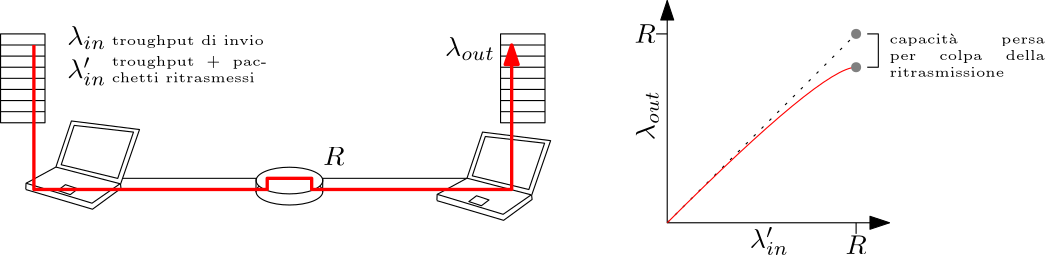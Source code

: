 <?xml version="1.0"?>
<!DOCTYPE ipe SYSTEM "ipe.dtd">
<ipe version="70218" creator="Ipe 7.2.28">
<info created="D:20240413101524" modified="D:20240413102525"/>
<ipestyle name="basic">
<symbol name="arrow/arc(spx)">
<path stroke="sym-stroke" fill="sym-stroke" pen="sym-pen">
0 0 m
-1 0.333 l
-1 -0.333 l
h
</path>
</symbol>
<symbol name="arrow/farc(spx)">
<path stroke="sym-stroke" fill="white" pen="sym-pen">
0 0 m
-1 0.333 l
-1 -0.333 l
h
</path>
</symbol>
<symbol name="arrow/ptarc(spx)">
<path stroke="sym-stroke" fill="sym-stroke" pen="sym-pen">
0 0 m
-1 0.333 l
-0.8 0 l
-1 -0.333 l
h
</path>
</symbol>
<symbol name="arrow/fptarc(spx)">
<path stroke="sym-stroke" fill="white" pen="sym-pen">
0 0 m
-1 0.333 l
-0.8 0 l
-1 -0.333 l
h
</path>
</symbol>
<symbol name="mark/circle(sx)" transformations="translations">
<path fill="sym-stroke">
0.6 0 0 0.6 0 0 e
0.4 0 0 0.4 0 0 e
</path>
</symbol>
<symbol name="mark/disk(sx)" transformations="translations">
<path fill="sym-stroke">
0.6 0 0 0.6 0 0 e
</path>
</symbol>
<symbol name="mark/fdisk(sfx)" transformations="translations">
<group>
<path fill="sym-fill">
0.5 0 0 0.5 0 0 e
</path>
<path fill="sym-stroke" fillrule="eofill">
0.6 0 0 0.6 0 0 e
0.4 0 0 0.4 0 0 e
</path>
</group>
</symbol>
<symbol name="mark/box(sx)" transformations="translations">
<path fill="sym-stroke" fillrule="eofill">
-0.6 -0.6 m
0.6 -0.6 l
0.6 0.6 l
-0.6 0.6 l
h
-0.4 -0.4 m
0.4 -0.4 l
0.4 0.4 l
-0.4 0.4 l
h
</path>
</symbol>
<symbol name="mark/square(sx)" transformations="translations">
<path fill="sym-stroke">
-0.6 -0.6 m
0.6 -0.6 l
0.6 0.6 l
-0.6 0.6 l
h
</path>
</symbol>
<symbol name="mark/fsquare(sfx)" transformations="translations">
<group>
<path fill="sym-fill">
-0.5 -0.5 m
0.5 -0.5 l
0.5 0.5 l
-0.5 0.5 l
h
</path>
<path fill="sym-stroke" fillrule="eofill">
-0.6 -0.6 m
0.6 -0.6 l
0.6 0.6 l
-0.6 0.6 l
h
-0.4 -0.4 m
0.4 -0.4 l
0.4 0.4 l
-0.4 0.4 l
h
</path>
</group>
</symbol>
<symbol name="mark/cross(sx)" transformations="translations">
<group>
<path fill="sym-stroke">
-0.43 -0.57 m
0.57 0.43 l
0.43 0.57 l
-0.57 -0.43 l
h
</path>
<path fill="sym-stroke">
-0.43 0.57 m
0.57 -0.43 l
0.43 -0.57 l
-0.57 0.43 l
h
</path>
</group>
</symbol>
<symbol name="arrow/fnormal(spx)">
<path stroke="sym-stroke" fill="white" pen="sym-pen">
0 0 m
-1 0.333 l
-1 -0.333 l
h
</path>
</symbol>
<symbol name="arrow/pointed(spx)">
<path stroke="sym-stroke" fill="sym-stroke" pen="sym-pen">
0 0 m
-1 0.333 l
-0.8 0 l
-1 -0.333 l
h
</path>
</symbol>
<symbol name="arrow/fpointed(spx)">
<path stroke="sym-stroke" fill="white" pen="sym-pen">
0 0 m
-1 0.333 l
-0.8 0 l
-1 -0.333 l
h
</path>
</symbol>
<symbol name="arrow/linear(spx)">
<path stroke="sym-stroke" pen="sym-pen">
-1 0.333 m
0 0 l
-1 -0.333 l
</path>
</symbol>
<symbol name="arrow/fdouble(spx)">
<path stroke="sym-stroke" fill="white" pen="sym-pen">
0 0 m
-1 0.333 l
-1 -0.333 l
h
-1 0 m
-2 0.333 l
-2 -0.333 l
h
</path>
</symbol>
<symbol name="arrow/double(spx)">
<path stroke="sym-stroke" fill="sym-stroke" pen="sym-pen">
0 0 m
-1 0.333 l
-1 -0.333 l
h
-1 0 m
-2 0.333 l
-2 -0.333 l
h
</path>
</symbol>
<symbol name="arrow/mid-normal(spx)">
<path stroke="sym-stroke" fill="sym-stroke" pen="sym-pen">
0.5 0 m
-0.5 0.333 l
-0.5 -0.333 l
h
</path>
</symbol>
<symbol name="arrow/mid-fnormal(spx)">
<path stroke="sym-stroke" fill="white" pen="sym-pen">
0.5 0 m
-0.5 0.333 l
-0.5 -0.333 l
h
</path>
</symbol>
<symbol name="arrow/mid-pointed(spx)">
<path stroke="sym-stroke" fill="sym-stroke" pen="sym-pen">
0.5 0 m
-0.5 0.333 l
-0.3 0 l
-0.5 -0.333 l
h
</path>
</symbol>
<symbol name="arrow/mid-fpointed(spx)">
<path stroke="sym-stroke" fill="white" pen="sym-pen">
0.5 0 m
-0.5 0.333 l
-0.3 0 l
-0.5 -0.333 l
h
</path>
</symbol>
<symbol name="arrow/mid-double(spx)">
<path stroke="sym-stroke" fill="sym-stroke" pen="sym-pen">
1 0 m
0 0.333 l
0 -0.333 l
h
0 0 m
-1 0.333 l
-1 -0.333 l
h
</path>
</symbol>
<symbol name="arrow/mid-fdouble(spx)">
<path stroke="sym-stroke" fill="white" pen="sym-pen">
1 0 m
0 0.333 l
0 -0.333 l
h
0 0 m
-1 0.333 l
-1 -0.333 l
h
</path>
</symbol>
<anglesize name="22.5 deg" value="22.5"/>
<anglesize name="30 deg" value="30"/>
<anglesize name="45 deg" value="45"/>
<anglesize name="60 deg" value="60"/>
<anglesize name="90 deg" value="90"/>
<arrowsize name="large" value="10"/>
<arrowsize name="small" value="5"/>
<arrowsize name="tiny" value="3"/>
<color name="blue" value="0 0 1"/>
<color name="brown" value="0.647 0.165 0.165"/>
<color name="darkblue" value="0 0 0.545"/>
<color name="darkcyan" value="0 0.545 0.545"/>
<color name="darkgray" value="0.663"/>
<color name="darkgreen" value="0 0.392 0"/>
<color name="darkmagenta" value="0.545 0 0.545"/>
<color name="darkorange" value="1 0.549 0"/>
<color name="darkred" value="0.545 0 0"/>
<color name="gold" value="1 0.843 0"/>
<color name="gray" value="0.745"/>
<color name="green" value="0 1 0"/>
<color name="lightblue" value="0.678 0.847 0.902"/>
<color name="lightcyan" value="0.878 1 1"/>
<color name="lightgray" value="0.827"/>
<color name="lightgreen" value="0.565 0.933 0.565"/>
<color name="lightyellow" value="1 1 0.878"/>
<color name="navy" value="0 0 0.502"/>
<color name="orange" value="1 0.647 0"/>
<color name="pink" value="1 0.753 0.796"/>
<color name="purple" value="0.627 0.125 0.941"/>
<color name="red" value="1 0 0"/>
<color name="seagreen" value="0.18 0.545 0.341"/>
<color name="turquoise" value="0.251 0.878 0.816"/>
<color name="violet" value="0.933 0.51 0.933"/>
<color name="yellow" value="1 1 0"/>
<dashstyle name="dash dot dotted" value="[4 2 1 2 1 2] 0"/>
<dashstyle name="dash dotted" value="[4 2 1 2] 0"/>
<dashstyle name="dashed" value="[4] 0"/>
<dashstyle name="dotted" value="[1 3] 0"/>
<gridsize name="10 pts (~3.5 mm)" value="10"/>
<gridsize name="14 pts (~5 mm)" value="14"/>
<gridsize name="16 pts (~6 mm)" value="16"/>
<gridsize name="20 pts (~7 mm)" value="20"/>
<gridsize name="28 pts (~10 mm)" value="28"/>
<gridsize name="32 pts (~12 mm)" value="32"/>
<gridsize name="4 pts" value="4"/>
<gridsize name="56 pts (~20 mm)" value="56"/>
<gridsize name="8 pts (~3 mm)" value="8"/>
<opacity name="10%" value="0.1"/>
<opacity name="30%" value="0.3"/>
<opacity name="50%" value="0.5"/>
<opacity name="75%" value="0.75"/>
<pen name="fat" value="1.2"/>
<pen name="heavier" value="0.8"/>
<pen name="ultrafat" value="2"/>
<symbolsize name="large" value="5"/>
<symbolsize name="small" value="2"/>
<symbolsize name="tiny" value="1.1"/>
<textsize name="Huge" value="\Huge"/>
<textsize name="LARGE" value="\LARGE"/>
<textsize name="Large" value="\Large"/>
<textsize name="footnote" value="\footnotesize"/>
<textsize name="huge" value="\huge"/>
<textsize name="large" value="\large"/>
<textsize name="script" value="\scriptsize"/>
<textsize name="small" value="\small"/>
<textsize name="tiny" value="\tiny"/>
<textstyle name="center" begin="\begin{center}" end="\end{center}"/>
<textstyle name="item" begin="\begin{itemize}\item{}" end="\end{itemize}"/>
<textstyle name="itemize" begin="\begin{itemize}" end="\end{itemize}"/>
<tiling name="falling" angle="-60" step="4" width="1"/>
<tiling name="rising" angle="30" step="4" width="1"/>
</ipestyle>
<page>
<layer name="alpha"/>
<view layers="alpha" active="alpha"/>
<path layer="alpha" stroke="black">
176 700 m
324 700 l
</path>
<path matrix="0.626381 0 0 0.626381 51.8386 242.161" stroke="black" fill="white">
161.636 724.492 m
199.972 713.178 l
216.345 725.158 l
216.079 727.554 l
226.994 758.968 l
187.859 763.893 l
178.941 737.404 l
161.77 728.086 l
161.636 724.625 l
</path>
<path matrix="0.626381 0 0 0.626381 51.8386 242.161" stroke="black">
161.903 728.086 m
199.706 716.639 l
215.812 727.82 l
</path>
<path matrix="0.626381 0 0 0.626381 51.8386 242.161" stroke="black">
215.812 727.82 m
178.941 737.404 l
</path>
<path matrix="0.626381 0 0 0.626381 51.8386 242.161" stroke="black" fill="white">
189.456 761.364 m
182.002 738.735 l
214.481 730.881 l
223.533 757.503 l
189.323 761.364 l
</path>
<path matrix="0.626381 0 0 0.626381 51.8386 242.161" stroke="black">
180.006 723.96 m
187.194 721.564 l
191.586 724.891 l
184.398 727.287 l
h
</path>
<path matrix="1 0 0 0.4 96 397.6" stroke="black" fill="1">
12 0 0 12 152 744 e
</path>
<path matrix="1 0 0 0.4 96 401.6" stroke="black" fill="1">
12 0 0 12 152 744 e
</path>
<path matrix="1 0 0 1 96 -52" stroke="black" fill="white">
140 752 m
139.936 746.988 l
</path>
<path matrix="1 0 0 1 120 -52" stroke="black" fill="white">
140 752 m
139.936 746.988 l
</path>
<path matrix="0.626381 0 0 0.626381 199.839 238.161" stroke="black" fill="white">
161.636 724.492 m
199.972 713.178 l
216.345 725.158 l
216.079 727.554 l
226.994 758.968 l
187.859 763.893 l
178.941 737.404 l
161.77 728.086 l
161.636 724.625 l
</path>
<path matrix="0.626381 0 0 0.626381 199.839 238.161" stroke="black">
161.903 728.086 m
199.706 716.639 l
215.812 727.82 l
</path>
<path matrix="0.626381 0 0 0.626381 199.839 238.161" stroke="black">
215.812 727.82 m
178.941 737.404 l
</path>
<path matrix="0.626381 0 0 0.626381 199.839 238.161" stroke="black" fill="white">
189.456 761.364 m
182.002 738.735 l
214.481 730.881 l
223.533 757.503 l
189.323 761.364 l
</path>
<path matrix="0.626381 0 0 0.626381 199.839 238.161" stroke="black">
180.006 723.96 m
187.194 721.564 l
191.586 724.891 l
184.398 727.287 l
h
</path>
<path stroke="black">
144 752 m
144 720 l
160 720 l
160 752 l
h
</path>
<path stroke="black">
144 748 m
160 748 l
</path>
<path stroke="black">
144 744 m
160 744 l
</path>
<path stroke="black">
144 740 m
160 740 l
</path>
<path stroke="black">
144 736 m
160 736 l
</path>
<path stroke="black">
144 732 m
160 732 l
</path>
<path stroke="black">
144 728 m
160 728 l
</path>
<path stroke="black">
144 724 m
160 724 l
</path>
<text matrix="1 0 0 1 32 0" transformations="translations" pos="232 708" stroke="black" type="label" width="7.641" height="6.808" depth="0" halign="center" valign="center" style="math">R</text>
<path matrix="1 0 0 1 180 0" stroke="black">
144 752 m
144 720 l
160 720 l
160 752 l
h
</path>
<path matrix="1 0 0 1 180 0" stroke="black">
144 748 m
160 748 l
</path>
<path matrix="1 0 0 1 180 0" stroke="black">
144 744 m
160 744 l
</path>
<path matrix="1 0 0 1 180 0" stroke="black">
144 740 m
160 740 l
</path>
<path matrix="1 0 0 1 180 0" stroke="black">
144 736 m
160 736 l
</path>
<path matrix="1 0 0 1 180 0" stroke="black">
144 732 m
160 732 l
</path>
<path matrix="1 0 0 1 180 0" stroke="black">
144 728 m
160 728 l
</path>
<path matrix="1 0 0 1 180 0" stroke="black">
144 724 m
160 724 l
</path>
<path stroke="1 0 0" pen="fat" arrow="normal/normal">
156 748 m
156 696 l
240 696 l
240 700 l
256 700 l
256 696 l
328 696 l
328 748 l
</path>
<text matrix="1 0 0 1 0 4" transformations="translations" pos="168 744" stroke="0" type="label" width="14.053" height="6.923" depth="1.49" valign="baseline" style="math">\lambda_{in}</text>
<text matrix="1 0 0 1 0 -8" transformations="translations" pos="168 744" stroke="0" type="label" width="14.053" height="7.493" depth="2.59" valign="baseline" style="math">\lambda&apos;_{in}</text>
<text matrix="1 0 0 1 136 0" transformations="translations" pos="168 744" stroke="0" type="label" width="17.962" height="6.923" depth="1.49" valign="baseline" style="math">\lambda_{out}</text>
<text matrix="1 0 0 1 16 4" transformations="translations" pos="168 744" stroke="0" type="label" width="54.795" height="3.468" depth="0.96" valign="baseline" size="tiny">troughput di invio</text>
<text matrix="1 0 0 1 0 4" transformations="translations" pos="184 740" stroke="0" type="minipage" width="56" height="7.207" depth="2.23" valign="top" size="tiny">troughput +  pacchetti ritrasmessi</text>
<path matrix="1 0 0 1 -4 0" stroke="0" arrow="normal/normal" rarrow="normal/normal">
388 764 m
388 684 l
468 684 l
</path>
<text matrix="-0.00149131 0.999999 -0.999999 -0.00149131 1123.77 546.849" pos="168 744" stroke="0" type="label" width="17.962" height="6.923" depth="1.49" valign="baseline" style="math">\lambda_{out}</text>
<text matrix="1 0 0 1 245.705 -69.0469" transformations="translations" pos="168 744" stroke="0" type="label" width="14.053" height="7.493" depth="2.59" valign="baseline" style="math">\lambda&apos;_{in}</text>
<path stroke="0">
384 752 m
380 752 l
</path>
<path stroke="0">
452 684 m
452 680 l
</path>
<text transformations="translations" pos="376 752" stroke="0" type="label" width="7.641" height="6.808" depth="0" halign="center" valign="center" style="math">R</text>
<text matrix="1 0 0 1 76 -76" transformations="translations" pos="376 752" stroke="0" type="label" width="7.641" height="6.808" depth="0" halign="center" valign="center" style="math">R</text>
<path stroke="0" dash="dotted">
384 684 m
452 752 l
</path>
<path stroke="1 0 0">
384 684 m
440 740
452 740 c
</path>
<use name="mark/disk(sx)" pos="452 752" size="normal" stroke="0.502"/>
<use name="mark/disk(sx)" pos="452 740" size="normal" stroke="0.502"/>
<path stroke="0">
456 752 m
460 752 l
460 740 l
456 740 l
</path>
<text matrix="1 0 0 1 280 12" transformations="translations" pos="184 740" stroke="0" type="minipage" width="56" height="10.194" depth="5.22" valign="top" size="tiny">capacità persa per colpa della ritrasmissione</text>
</page>
</ipe>
